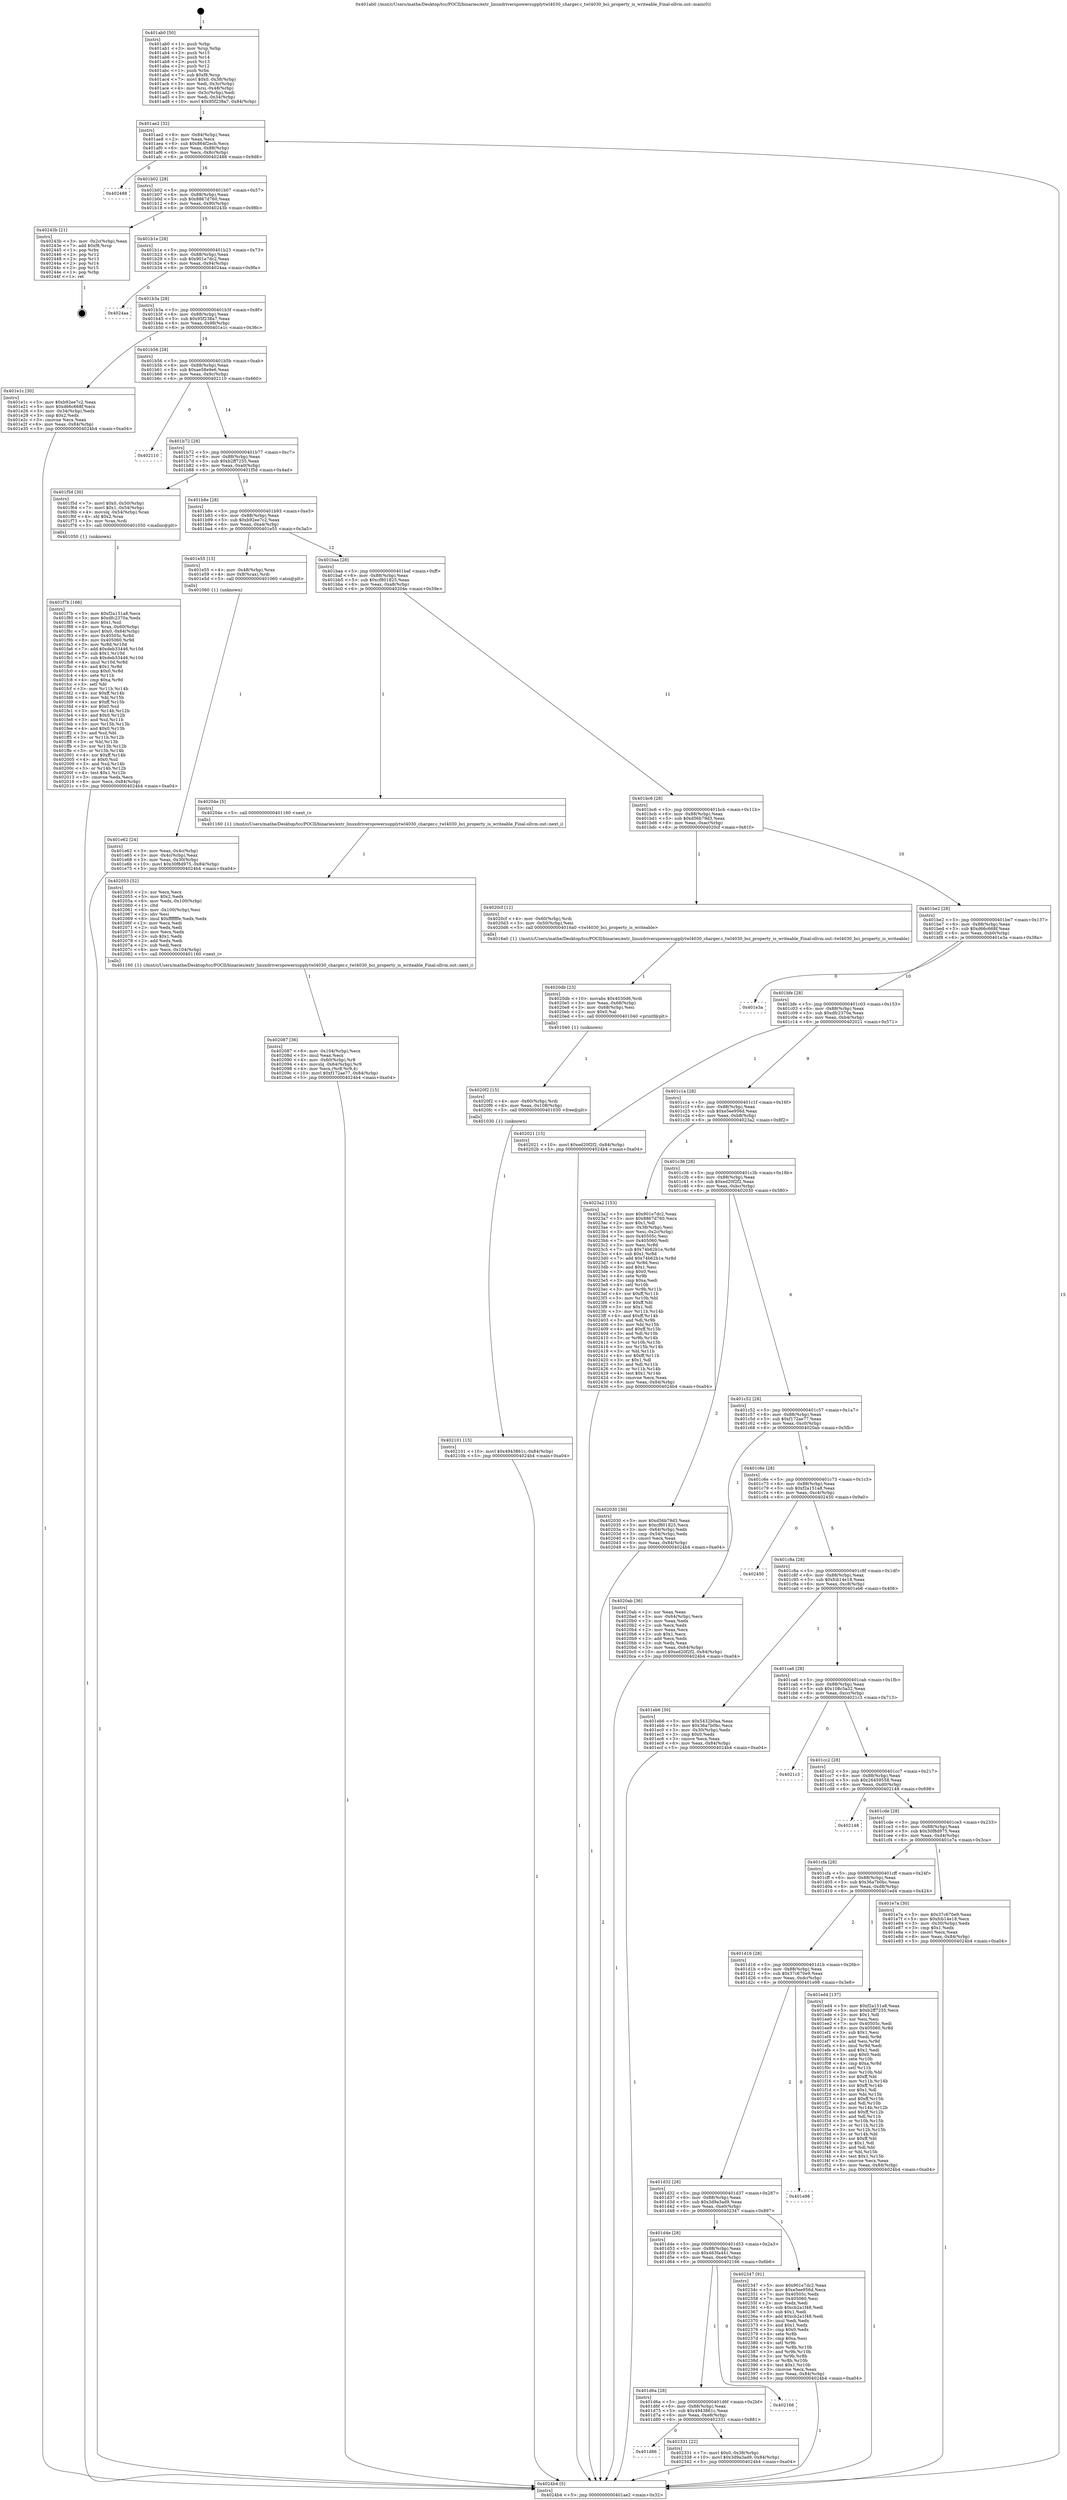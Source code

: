 digraph "0x401ab0" {
  label = "0x401ab0 (/mnt/c/Users/mathe/Desktop/tcc/POCII/binaries/extr_linuxdriverspowersupplytwl4030_charger.c_twl4030_bci_property_is_writeable_Final-ollvm.out::main(0))"
  labelloc = "t"
  node[shape=record]

  Entry [label="",width=0.3,height=0.3,shape=circle,fillcolor=black,style=filled]
  "0x401ae2" [label="{
     0x401ae2 [32]\l
     | [instrs]\l
     &nbsp;&nbsp;0x401ae2 \<+6\>: mov -0x84(%rbp),%eax\l
     &nbsp;&nbsp;0x401ae8 \<+2\>: mov %eax,%ecx\l
     &nbsp;&nbsp;0x401aea \<+6\>: sub $0x864f2ecb,%ecx\l
     &nbsp;&nbsp;0x401af0 \<+6\>: mov %eax,-0x88(%rbp)\l
     &nbsp;&nbsp;0x401af6 \<+6\>: mov %ecx,-0x8c(%rbp)\l
     &nbsp;&nbsp;0x401afc \<+6\>: je 0000000000402488 \<main+0x9d8\>\l
  }"]
  "0x402488" [label="{
     0x402488\l
  }", style=dashed]
  "0x401b02" [label="{
     0x401b02 [28]\l
     | [instrs]\l
     &nbsp;&nbsp;0x401b02 \<+5\>: jmp 0000000000401b07 \<main+0x57\>\l
     &nbsp;&nbsp;0x401b07 \<+6\>: mov -0x88(%rbp),%eax\l
     &nbsp;&nbsp;0x401b0d \<+5\>: sub $0x8867d760,%eax\l
     &nbsp;&nbsp;0x401b12 \<+6\>: mov %eax,-0x90(%rbp)\l
     &nbsp;&nbsp;0x401b18 \<+6\>: je 000000000040243b \<main+0x98b\>\l
  }"]
  Exit [label="",width=0.3,height=0.3,shape=circle,fillcolor=black,style=filled,peripheries=2]
  "0x40243b" [label="{
     0x40243b [21]\l
     | [instrs]\l
     &nbsp;&nbsp;0x40243b \<+3\>: mov -0x2c(%rbp),%eax\l
     &nbsp;&nbsp;0x40243e \<+7\>: add $0xf8,%rsp\l
     &nbsp;&nbsp;0x402445 \<+1\>: pop %rbx\l
     &nbsp;&nbsp;0x402446 \<+2\>: pop %r12\l
     &nbsp;&nbsp;0x402448 \<+2\>: pop %r13\l
     &nbsp;&nbsp;0x40244a \<+2\>: pop %r14\l
     &nbsp;&nbsp;0x40244c \<+2\>: pop %r15\l
     &nbsp;&nbsp;0x40244e \<+1\>: pop %rbp\l
     &nbsp;&nbsp;0x40244f \<+1\>: ret\l
  }"]
  "0x401b1e" [label="{
     0x401b1e [28]\l
     | [instrs]\l
     &nbsp;&nbsp;0x401b1e \<+5\>: jmp 0000000000401b23 \<main+0x73\>\l
     &nbsp;&nbsp;0x401b23 \<+6\>: mov -0x88(%rbp),%eax\l
     &nbsp;&nbsp;0x401b29 \<+5\>: sub $0x901e7dc2,%eax\l
     &nbsp;&nbsp;0x401b2e \<+6\>: mov %eax,-0x94(%rbp)\l
     &nbsp;&nbsp;0x401b34 \<+6\>: je 00000000004024aa \<main+0x9fa\>\l
  }"]
  "0x401d86" [label="{
     0x401d86\l
  }", style=dashed]
  "0x4024aa" [label="{
     0x4024aa\l
  }", style=dashed]
  "0x401b3a" [label="{
     0x401b3a [28]\l
     | [instrs]\l
     &nbsp;&nbsp;0x401b3a \<+5\>: jmp 0000000000401b3f \<main+0x8f\>\l
     &nbsp;&nbsp;0x401b3f \<+6\>: mov -0x88(%rbp),%eax\l
     &nbsp;&nbsp;0x401b45 \<+5\>: sub $0x95f238a7,%eax\l
     &nbsp;&nbsp;0x401b4a \<+6\>: mov %eax,-0x98(%rbp)\l
     &nbsp;&nbsp;0x401b50 \<+6\>: je 0000000000401e1c \<main+0x36c\>\l
  }"]
  "0x402331" [label="{
     0x402331 [22]\l
     | [instrs]\l
     &nbsp;&nbsp;0x402331 \<+7\>: movl $0x0,-0x38(%rbp)\l
     &nbsp;&nbsp;0x402338 \<+10\>: movl $0x3d9a3ad9,-0x84(%rbp)\l
     &nbsp;&nbsp;0x402342 \<+5\>: jmp 00000000004024b4 \<main+0xa04\>\l
  }"]
  "0x401e1c" [label="{
     0x401e1c [30]\l
     | [instrs]\l
     &nbsp;&nbsp;0x401e1c \<+5\>: mov $0xb92ee7c2,%eax\l
     &nbsp;&nbsp;0x401e21 \<+5\>: mov $0xd66c668f,%ecx\l
     &nbsp;&nbsp;0x401e26 \<+3\>: mov -0x34(%rbp),%edx\l
     &nbsp;&nbsp;0x401e29 \<+3\>: cmp $0x2,%edx\l
     &nbsp;&nbsp;0x401e2c \<+3\>: cmovne %ecx,%eax\l
     &nbsp;&nbsp;0x401e2f \<+6\>: mov %eax,-0x84(%rbp)\l
     &nbsp;&nbsp;0x401e35 \<+5\>: jmp 00000000004024b4 \<main+0xa04\>\l
  }"]
  "0x401b56" [label="{
     0x401b56 [28]\l
     | [instrs]\l
     &nbsp;&nbsp;0x401b56 \<+5\>: jmp 0000000000401b5b \<main+0xab\>\l
     &nbsp;&nbsp;0x401b5b \<+6\>: mov -0x88(%rbp),%eax\l
     &nbsp;&nbsp;0x401b61 \<+5\>: sub $0xae58e9e6,%eax\l
     &nbsp;&nbsp;0x401b66 \<+6\>: mov %eax,-0x9c(%rbp)\l
     &nbsp;&nbsp;0x401b6c \<+6\>: je 0000000000402110 \<main+0x660\>\l
  }"]
  "0x4024b4" [label="{
     0x4024b4 [5]\l
     | [instrs]\l
     &nbsp;&nbsp;0x4024b4 \<+5\>: jmp 0000000000401ae2 \<main+0x32\>\l
  }"]
  "0x401ab0" [label="{
     0x401ab0 [50]\l
     | [instrs]\l
     &nbsp;&nbsp;0x401ab0 \<+1\>: push %rbp\l
     &nbsp;&nbsp;0x401ab1 \<+3\>: mov %rsp,%rbp\l
     &nbsp;&nbsp;0x401ab4 \<+2\>: push %r15\l
     &nbsp;&nbsp;0x401ab6 \<+2\>: push %r14\l
     &nbsp;&nbsp;0x401ab8 \<+2\>: push %r13\l
     &nbsp;&nbsp;0x401aba \<+2\>: push %r12\l
     &nbsp;&nbsp;0x401abc \<+1\>: push %rbx\l
     &nbsp;&nbsp;0x401abd \<+7\>: sub $0xf8,%rsp\l
     &nbsp;&nbsp;0x401ac4 \<+7\>: movl $0x0,-0x38(%rbp)\l
     &nbsp;&nbsp;0x401acb \<+3\>: mov %edi,-0x3c(%rbp)\l
     &nbsp;&nbsp;0x401ace \<+4\>: mov %rsi,-0x48(%rbp)\l
     &nbsp;&nbsp;0x401ad2 \<+3\>: mov -0x3c(%rbp),%edi\l
     &nbsp;&nbsp;0x401ad5 \<+3\>: mov %edi,-0x34(%rbp)\l
     &nbsp;&nbsp;0x401ad8 \<+10\>: movl $0x95f238a7,-0x84(%rbp)\l
  }"]
  "0x401d6a" [label="{
     0x401d6a [28]\l
     | [instrs]\l
     &nbsp;&nbsp;0x401d6a \<+5\>: jmp 0000000000401d6f \<main+0x2bf\>\l
     &nbsp;&nbsp;0x401d6f \<+6\>: mov -0x88(%rbp),%eax\l
     &nbsp;&nbsp;0x401d75 \<+5\>: sub $0x4943861c,%eax\l
     &nbsp;&nbsp;0x401d7a \<+6\>: mov %eax,-0xe8(%rbp)\l
     &nbsp;&nbsp;0x401d80 \<+6\>: je 0000000000402331 \<main+0x881\>\l
  }"]
  "0x402110" [label="{
     0x402110\l
  }", style=dashed]
  "0x401b72" [label="{
     0x401b72 [28]\l
     | [instrs]\l
     &nbsp;&nbsp;0x401b72 \<+5\>: jmp 0000000000401b77 \<main+0xc7\>\l
     &nbsp;&nbsp;0x401b77 \<+6\>: mov -0x88(%rbp),%eax\l
     &nbsp;&nbsp;0x401b7d \<+5\>: sub $0xb2ff7255,%eax\l
     &nbsp;&nbsp;0x401b82 \<+6\>: mov %eax,-0xa0(%rbp)\l
     &nbsp;&nbsp;0x401b88 \<+6\>: je 0000000000401f5d \<main+0x4ad\>\l
  }"]
  "0x402166" [label="{
     0x402166\l
  }", style=dashed]
  "0x401f5d" [label="{
     0x401f5d [30]\l
     | [instrs]\l
     &nbsp;&nbsp;0x401f5d \<+7\>: movl $0x0,-0x50(%rbp)\l
     &nbsp;&nbsp;0x401f64 \<+7\>: movl $0x1,-0x54(%rbp)\l
     &nbsp;&nbsp;0x401f6b \<+4\>: movslq -0x54(%rbp),%rax\l
     &nbsp;&nbsp;0x401f6f \<+4\>: shl $0x2,%rax\l
     &nbsp;&nbsp;0x401f73 \<+3\>: mov %rax,%rdi\l
     &nbsp;&nbsp;0x401f76 \<+5\>: call 0000000000401050 \<malloc@plt\>\l
     | [calls]\l
     &nbsp;&nbsp;0x401050 \{1\} (unknown)\l
  }"]
  "0x401b8e" [label="{
     0x401b8e [28]\l
     | [instrs]\l
     &nbsp;&nbsp;0x401b8e \<+5\>: jmp 0000000000401b93 \<main+0xe3\>\l
     &nbsp;&nbsp;0x401b93 \<+6\>: mov -0x88(%rbp),%eax\l
     &nbsp;&nbsp;0x401b99 \<+5\>: sub $0xb92ee7c2,%eax\l
     &nbsp;&nbsp;0x401b9e \<+6\>: mov %eax,-0xa4(%rbp)\l
     &nbsp;&nbsp;0x401ba4 \<+6\>: je 0000000000401e55 \<main+0x3a5\>\l
  }"]
  "0x401d4e" [label="{
     0x401d4e [28]\l
     | [instrs]\l
     &nbsp;&nbsp;0x401d4e \<+5\>: jmp 0000000000401d53 \<main+0x2a3\>\l
     &nbsp;&nbsp;0x401d53 \<+6\>: mov -0x88(%rbp),%eax\l
     &nbsp;&nbsp;0x401d59 \<+5\>: sub $0x463fa441,%eax\l
     &nbsp;&nbsp;0x401d5e \<+6\>: mov %eax,-0xe4(%rbp)\l
     &nbsp;&nbsp;0x401d64 \<+6\>: je 0000000000402166 \<main+0x6b6\>\l
  }"]
  "0x401e55" [label="{
     0x401e55 [13]\l
     | [instrs]\l
     &nbsp;&nbsp;0x401e55 \<+4\>: mov -0x48(%rbp),%rax\l
     &nbsp;&nbsp;0x401e59 \<+4\>: mov 0x8(%rax),%rdi\l
     &nbsp;&nbsp;0x401e5d \<+5\>: call 0000000000401060 \<atoi@plt\>\l
     | [calls]\l
     &nbsp;&nbsp;0x401060 \{1\} (unknown)\l
  }"]
  "0x401baa" [label="{
     0x401baa [28]\l
     | [instrs]\l
     &nbsp;&nbsp;0x401baa \<+5\>: jmp 0000000000401baf \<main+0xff\>\l
     &nbsp;&nbsp;0x401baf \<+6\>: mov -0x88(%rbp),%eax\l
     &nbsp;&nbsp;0x401bb5 \<+5\>: sub $0xcf801825,%eax\l
     &nbsp;&nbsp;0x401bba \<+6\>: mov %eax,-0xa8(%rbp)\l
     &nbsp;&nbsp;0x401bc0 \<+6\>: je 000000000040204e \<main+0x59e\>\l
  }"]
  "0x401e62" [label="{
     0x401e62 [24]\l
     | [instrs]\l
     &nbsp;&nbsp;0x401e62 \<+3\>: mov %eax,-0x4c(%rbp)\l
     &nbsp;&nbsp;0x401e65 \<+3\>: mov -0x4c(%rbp),%eax\l
     &nbsp;&nbsp;0x401e68 \<+3\>: mov %eax,-0x30(%rbp)\l
     &nbsp;&nbsp;0x401e6b \<+10\>: movl $0x30f8d975,-0x84(%rbp)\l
     &nbsp;&nbsp;0x401e75 \<+5\>: jmp 00000000004024b4 \<main+0xa04\>\l
  }"]
  "0x402347" [label="{
     0x402347 [91]\l
     | [instrs]\l
     &nbsp;&nbsp;0x402347 \<+5\>: mov $0x901e7dc2,%eax\l
     &nbsp;&nbsp;0x40234c \<+5\>: mov $0xe5ee956d,%ecx\l
     &nbsp;&nbsp;0x402351 \<+7\>: mov 0x40505c,%edx\l
     &nbsp;&nbsp;0x402358 \<+7\>: mov 0x405060,%esi\l
     &nbsp;&nbsp;0x40235f \<+2\>: mov %edx,%edi\l
     &nbsp;&nbsp;0x402361 \<+6\>: sub $0xcb2a1f48,%edi\l
     &nbsp;&nbsp;0x402367 \<+3\>: sub $0x1,%edi\l
     &nbsp;&nbsp;0x40236a \<+6\>: add $0xcb2a1f48,%edi\l
     &nbsp;&nbsp;0x402370 \<+3\>: imul %edi,%edx\l
     &nbsp;&nbsp;0x402373 \<+3\>: and $0x1,%edx\l
     &nbsp;&nbsp;0x402376 \<+3\>: cmp $0x0,%edx\l
     &nbsp;&nbsp;0x402379 \<+4\>: sete %r8b\l
     &nbsp;&nbsp;0x40237d \<+3\>: cmp $0xa,%esi\l
     &nbsp;&nbsp;0x402380 \<+4\>: setl %r9b\l
     &nbsp;&nbsp;0x402384 \<+3\>: mov %r8b,%r10b\l
     &nbsp;&nbsp;0x402387 \<+3\>: and %r9b,%r10b\l
     &nbsp;&nbsp;0x40238a \<+3\>: xor %r9b,%r8b\l
     &nbsp;&nbsp;0x40238d \<+3\>: or %r8b,%r10b\l
     &nbsp;&nbsp;0x402390 \<+4\>: test $0x1,%r10b\l
     &nbsp;&nbsp;0x402394 \<+3\>: cmovne %ecx,%eax\l
     &nbsp;&nbsp;0x402397 \<+6\>: mov %eax,-0x84(%rbp)\l
     &nbsp;&nbsp;0x40239d \<+5\>: jmp 00000000004024b4 \<main+0xa04\>\l
  }"]
  "0x40204e" [label="{
     0x40204e [5]\l
     | [instrs]\l
     &nbsp;&nbsp;0x40204e \<+5\>: call 0000000000401160 \<next_i\>\l
     | [calls]\l
     &nbsp;&nbsp;0x401160 \{1\} (/mnt/c/Users/mathe/Desktop/tcc/POCII/binaries/extr_linuxdriverspowersupplytwl4030_charger.c_twl4030_bci_property_is_writeable_Final-ollvm.out::next_i)\l
  }"]
  "0x401bc6" [label="{
     0x401bc6 [28]\l
     | [instrs]\l
     &nbsp;&nbsp;0x401bc6 \<+5\>: jmp 0000000000401bcb \<main+0x11b\>\l
     &nbsp;&nbsp;0x401bcb \<+6\>: mov -0x88(%rbp),%eax\l
     &nbsp;&nbsp;0x401bd1 \<+5\>: sub $0xd56b79d3,%eax\l
     &nbsp;&nbsp;0x401bd6 \<+6\>: mov %eax,-0xac(%rbp)\l
     &nbsp;&nbsp;0x401bdc \<+6\>: je 00000000004020cf \<main+0x61f\>\l
  }"]
  "0x401d32" [label="{
     0x401d32 [28]\l
     | [instrs]\l
     &nbsp;&nbsp;0x401d32 \<+5\>: jmp 0000000000401d37 \<main+0x287\>\l
     &nbsp;&nbsp;0x401d37 \<+6\>: mov -0x88(%rbp),%eax\l
     &nbsp;&nbsp;0x401d3d \<+5\>: sub $0x3d9a3ad9,%eax\l
     &nbsp;&nbsp;0x401d42 \<+6\>: mov %eax,-0xe0(%rbp)\l
     &nbsp;&nbsp;0x401d48 \<+6\>: je 0000000000402347 \<main+0x897\>\l
  }"]
  "0x4020cf" [label="{
     0x4020cf [12]\l
     | [instrs]\l
     &nbsp;&nbsp;0x4020cf \<+4\>: mov -0x60(%rbp),%rdi\l
     &nbsp;&nbsp;0x4020d3 \<+3\>: mov -0x50(%rbp),%esi\l
     &nbsp;&nbsp;0x4020d6 \<+5\>: call 00000000004016a0 \<twl4030_bci_property_is_writeable\>\l
     | [calls]\l
     &nbsp;&nbsp;0x4016a0 \{1\} (/mnt/c/Users/mathe/Desktop/tcc/POCII/binaries/extr_linuxdriverspowersupplytwl4030_charger.c_twl4030_bci_property_is_writeable_Final-ollvm.out::twl4030_bci_property_is_writeable)\l
  }"]
  "0x401be2" [label="{
     0x401be2 [28]\l
     | [instrs]\l
     &nbsp;&nbsp;0x401be2 \<+5\>: jmp 0000000000401be7 \<main+0x137\>\l
     &nbsp;&nbsp;0x401be7 \<+6\>: mov -0x88(%rbp),%eax\l
     &nbsp;&nbsp;0x401bed \<+5\>: sub $0xd66c668f,%eax\l
     &nbsp;&nbsp;0x401bf2 \<+6\>: mov %eax,-0xb0(%rbp)\l
     &nbsp;&nbsp;0x401bf8 \<+6\>: je 0000000000401e3a \<main+0x38a\>\l
  }"]
  "0x401e98" [label="{
     0x401e98\l
  }", style=dashed]
  "0x401e3a" [label="{
     0x401e3a\l
  }", style=dashed]
  "0x401bfe" [label="{
     0x401bfe [28]\l
     | [instrs]\l
     &nbsp;&nbsp;0x401bfe \<+5\>: jmp 0000000000401c03 \<main+0x153\>\l
     &nbsp;&nbsp;0x401c03 \<+6\>: mov -0x88(%rbp),%eax\l
     &nbsp;&nbsp;0x401c09 \<+5\>: sub $0xdfc2370a,%eax\l
     &nbsp;&nbsp;0x401c0e \<+6\>: mov %eax,-0xb4(%rbp)\l
     &nbsp;&nbsp;0x401c14 \<+6\>: je 0000000000402021 \<main+0x571\>\l
  }"]
  "0x402101" [label="{
     0x402101 [15]\l
     | [instrs]\l
     &nbsp;&nbsp;0x402101 \<+10\>: movl $0x4943861c,-0x84(%rbp)\l
     &nbsp;&nbsp;0x40210b \<+5\>: jmp 00000000004024b4 \<main+0xa04\>\l
  }"]
  "0x402021" [label="{
     0x402021 [15]\l
     | [instrs]\l
     &nbsp;&nbsp;0x402021 \<+10\>: movl $0xed20f2f2,-0x84(%rbp)\l
     &nbsp;&nbsp;0x40202b \<+5\>: jmp 00000000004024b4 \<main+0xa04\>\l
  }"]
  "0x401c1a" [label="{
     0x401c1a [28]\l
     | [instrs]\l
     &nbsp;&nbsp;0x401c1a \<+5\>: jmp 0000000000401c1f \<main+0x16f\>\l
     &nbsp;&nbsp;0x401c1f \<+6\>: mov -0x88(%rbp),%eax\l
     &nbsp;&nbsp;0x401c25 \<+5\>: sub $0xe5ee956d,%eax\l
     &nbsp;&nbsp;0x401c2a \<+6\>: mov %eax,-0xb8(%rbp)\l
     &nbsp;&nbsp;0x401c30 \<+6\>: je 00000000004023a2 \<main+0x8f2\>\l
  }"]
  "0x4020f2" [label="{
     0x4020f2 [15]\l
     | [instrs]\l
     &nbsp;&nbsp;0x4020f2 \<+4\>: mov -0x60(%rbp),%rdi\l
     &nbsp;&nbsp;0x4020f6 \<+6\>: mov %eax,-0x108(%rbp)\l
     &nbsp;&nbsp;0x4020fc \<+5\>: call 0000000000401030 \<free@plt\>\l
     | [calls]\l
     &nbsp;&nbsp;0x401030 \{1\} (unknown)\l
  }"]
  "0x4023a2" [label="{
     0x4023a2 [153]\l
     | [instrs]\l
     &nbsp;&nbsp;0x4023a2 \<+5\>: mov $0x901e7dc2,%eax\l
     &nbsp;&nbsp;0x4023a7 \<+5\>: mov $0x8867d760,%ecx\l
     &nbsp;&nbsp;0x4023ac \<+2\>: mov $0x1,%dl\l
     &nbsp;&nbsp;0x4023ae \<+3\>: mov -0x38(%rbp),%esi\l
     &nbsp;&nbsp;0x4023b1 \<+3\>: mov %esi,-0x2c(%rbp)\l
     &nbsp;&nbsp;0x4023b4 \<+7\>: mov 0x40505c,%esi\l
     &nbsp;&nbsp;0x4023bb \<+7\>: mov 0x405060,%edi\l
     &nbsp;&nbsp;0x4023c2 \<+3\>: mov %esi,%r8d\l
     &nbsp;&nbsp;0x4023c5 \<+7\>: sub $0x74b62b1e,%r8d\l
     &nbsp;&nbsp;0x4023cc \<+4\>: sub $0x1,%r8d\l
     &nbsp;&nbsp;0x4023d0 \<+7\>: add $0x74b62b1e,%r8d\l
     &nbsp;&nbsp;0x4023d7 \<+4\>: imul %r8d,%esi\l
     &nbsp;&nbsp;0x4023db \<+3\>: and $0x1,%esi\l
     &nbsp;&nbsp;0x4023de \<+3\>: cmp $0x0,%esi\l
     &nbsp;&nbsp;0x4023e1 \<+4\>: sete %r9b\l
     &nbsp;&nbsp;0x4023e5 \<+3\>: cmp $0xa,%edi\l
     &nbsp;&nbsp;0x4023e8 \<+4\>: setl %r10b\l
     &nbsp;&nbsp;0x4023ec \<+3\>: mov %r9b,%r11b\l
     &nbsp;&nbsp;0x4023ef \<+4\>: xor $0xff,%r11b\l
     &nbsp;&nbsp;0x4023f3 \<+3\>: mov %r10b,%bl\l
     &nbsp;&nbsp;0x4023f6 \<+3\>: xor $0xff,%bl\l
     &nbsp;&nbsp;0x4023f9 \<+3\>: xor $0x1,%dl\l
     &nbsp;&nbsp;0x4023fc \<+3\>: mov %r11b,%r14b\l
     &nbsp;&nbsp;0x4023ff \<+4\>: and $0xff,%r14b\l
     &nbsp;&nbsp;0x402403 \<+3\>: and %dl,%r9b\l
     &nbsp;&nbsp;0x402406 \<+3\>: mov %bl,%r15b\l
     &nbsp;&nbsp;0x402409 \<+4\>: and $0xff,%r15b\l
     &nbsp;&nbsp;0x40240d \<+3\>: and %dl,%r10b\l
     &nbsp;&nbsp;0x402410 \<+3\>: or %r9b,%r14b\l
     &nbsp;&nbsp;0x402413 \<+3\>: or %r10b,%r15b\l
     &nbsp;&nbsp;0x402416 \<+3\>: xor %r15b,%r14b\l
     &nbsp;&nbsp;0x402419 \<+3\>: or %bl,%r11b\l
     &nbsp;&nbsp;0x40241c \<+4\>: xor $0xff,%r11b\l
     &nbsp;&nbsp;0x402420 \<+3\>: or $0x1,%dl\l
     &nbsp;&nbsp;0x402423 \<+3\>: and %dl,%r11b\l
     &nbsp;&nbsp;0x402426 \<+3\>: or %r11b,%r14b\l
     &nbsp;&nbsp;0x402429 \<+4\>: test $0x1,%r14b\l
     &nbsp;&nbsp;0x40242d \<+3\>: cmovne %ecx,%eax\l
     &nbsp;&nbsp;0x402430 \<+6\>: mov %eax,-0x84(%rbp)\l
     &nbsp;&nbsp;0x402436 \<+5\>: jmp 00000000004024b4 \<main+0xa04\>\l
  }"]
  "0x401c36" [label="{
     0x401c36 [28]\l
     | [instrs]\l
     &nbsp;&nbsp;0x401c36 \<+5\>: jmp 0000000000401c3b \<main+0x18b\>\l
     &nbsp;&nbsp;0x401c3b \<+6\>: mov -0x88(%rbp),%eax\l
     &nbsp;&nbsp;0x401c41 \<+5\>: sub $0xed20f2f2,%eax\l
     &nbsp;&nbsp;0x401c46 \<+6\>: mov %eax,-0xbc(%rbp)\l
     &nbsp;&nbsp;0x401c4c \<+6\>: je 0000000000402030 \<main+0x580\>\l
  }"]
  "0x4020db" [label="{
     0x4020db [23]\l
     | [instrs]\l
     &nbsp;&nbsp;0x4020db \<+10\>: movabs $0x4030d6,%rdi\l
     &nbsp;&nbsp;0x4020e5 \<+3\>: mov %eax,-0x68(%rbp)\l
     &nbsp;&nbsp;0x4020e8 \<+3\>: mov -0x68(%rbp),%esi\l
     &nbsp;&nbsp;0x4020eb \<+2\>: mov $0x0,%al\l
     &nbsp;&nbsp;0x4020ed \<+5\>: call 0000000000401040 \<printf@plt\>\l
     | [calls]\l
     &nbsp;&nbsp;0x401040 \{1\} (unknown)\l
  }"]
  "0x402030" [label="{
     0x402030 [30]\l
     | [instrs]\l
     &nbsp;&nbsp;0x402030 \<+5\>: mov $0xd56b79d3,%eax\l
     &nbsp;&nbsp;0x402035 \<+5\>: mov $0xcf801825,%ecx\l
     &nbsp;&nbsp;0x40203a \<+3\>: mov -0x64(%rbp),%edx\l
     &nbsp;&nbsp;0x40203d \<+3\>: cmp -0x54(%rbp),%edx\l
     &nbsp;&nbsp;0x402040 \<+3\>: cmovl %ecx,%eax\l
     &nbsp;&nbsp;0x402043 \<+6\>: mov %eax,-0x84(%rbp)\l
     &nbsp;&nbsp;0x402049 \<+5\>: jmp 00000000004024b4 \<main+0xa04\>\l
  }"]
  "0x401c52" [label="{
     0x401c52 [28]\l
     | [instrs]\l
     &nbsp;&nbsp;0x401c52 \<+5\>: jmp 0000000000401c57 \<main+0x1a7\>\l
     &nbsp;&nbsp;0x401c57 \<+6\>: mov -0x88(%rbp),%eax\l
     &nbsp;&nbsp;0x401c5d \<+5\>: sub $0xf172ae77,%eax\l
     &nbsp;&nbsp;0x401c62 \<+6\>: mov %eax,-0xc0(%rbp)\l
     &nbsp;&nbsp;0x401c68 \<+6\>: je 00000000004020ab \<main+0x5fb\>\l
  }"]
  "0x402087" [label="{
     0x402087 [36]\l
     | [instrs]\l
     &nbsp;&nbsp;0x402087 \<+6\>: mov -0x104(%rbp),%ecx\l
     &nbsp;&nbsp;0x40208d \<+3\>: imul %eax,%ecx\l
     &nbsp;&nbsp;0x402090 \<+4\>: mov -0x60(%rbp),%r8\l
     &nbsp;&nbsp;0x402094 \<+4\>: movslq -0x64(%rbp),%r9\l
     &nbsp;&nbsp;0x402098 \<+4\>: mov %ecx,(%r8,%r9,4)\l
     &nbsp;&nbsp;0x40209c \<+10\>: movl $0xf172ae77,-0x84(%rbp)\l
     &nbsp;&nbsp;0x4020a6 \<+5\>: jmp 00000000004024b4 \<main+0xa04\>\l
  }"]
  "0x4020ab" [label="{
     0x4020ab [36]\l
     | [instrs]\l
     &nbsp;&nbsp;0x4020ab \<+2\>: xor %eax,%eax\l
     &nbsp;&nbsp;0x4020ad \<+3\>: mov -0x64(%rbp),%ecx\l
     &nbsp;&nbsp;0x4020b0 \<+2\>: mov %eax,%edx\l
     &nbsp;&nbsp;0x4020b2 \<+2\>: sub %ecx,%edx\l
     &nbsp;&nbsp;0x4020b4 \<+2\>: mov %eax,%ecx\l
     &nbsp;&nbsp;0x4020b6 \<+3\>: sub $0x1,%ecx\l
     &nbsp;&nbsp;0x4020b9 \<+2\>: add %ecx,%edx\l
     &nbsp;&nbsp;0x4020bb \<+2\>: sub %edx,%eax\l
     &nbsp;&nbsp;0x4020bd \<+3\>: mov %eax,-0x64(%rbp)\l
     &nbsp;&nbsp;0x4020c0 \<+10\>: movl $0xed20f2f2,-0x84(%rbp)\l
     &nbsp;&nbsp;0x4020ca \<+5\>: jmp 00000000004024b4 \<main+0xa04\>\l
  }"]
  "0x401c6e" [label="{
     0x401c6e [28]\l
     | [instrs]\l
     &nbsp;&nbsp;0x401c6e \<+5\>: jmp 0000000000401c73 \<main+0x1c3\>\l
     &nbsp;&nbsp;0x401c73 \<+6\>: mov -0x88(%rbp),%eax\l
     &nbsp;&nbsp;0x401c79 \<+5\>: sub $0xf2a151a8,%eax\l
     &nbsp;&nbsp;0x401c7e \<+6\>: mov %eax,-0xc4(%rbp)\l
     &nbsp;&nbsp;0x401c84 \<+6\>: je 0000000000402450 \<main+0x9a0\>\l
  }"]
  "0x402053" [label="{
     0x402053 [52]\l
     | [instrs]\l
     &nbsp;&nbsp;0x402053 \<+2\>: xor %ecx,%ecx\l
     &nbsp;&nbsp;0x402055 \<+5\>: mov $0x2,%edx\l
     &nbsp;&nbsp;0x40205a \<+6\>: mov %edx,-0x100(%rbp)\l
     &nbsp;&nbsp;0x402060 \<+1\>: cltd\l
     &nbsp;&nbsp;0x402061 \<+6\>: mov -0x100(%rbp),%esi\l
     &nbsp;&nbsp;0x402067 \<+2\>: idiv %esi\l
     &nbsp;&nbsp;0x402069 \<+6\>: imul $0xfffffffe,%edx,%edx\l
     &nbsp;&nbsp;0x40206f \<+2\>: mov %ecx,%edi\l
     &nbsp;&nbsp;0x402071 \<+2\>: sub %edx,%edi\l
     &nbsp;&nbsp;0x402073 \<+2\>: mov %ecx,%edx\l
     &nbsp;&nbsp;0x402075 \<+3\>: sub $0x1,%edx\l
     &nbsp;&nbsp;0x402078 \<+2\>: add %edx,%edi\l
     &nbsp;&nbsp;0x40207a \<+2\>: sub %edi,%ecx\l
     &nbsp;&nbsp;0x40207c \<+6\>: mov %ecx,-0x104(%rbp)\l
     &nbsp;&nbsp;0x402082 \<+5\>: call 0000000000401160 \<next_i\>\l
     | [calls]\l
     &nbsp;&nbsp;0x401160 \{1\} (/mnt/c/Users/mathe/Desktop/tcc/POCII/binaries/extr_linuxdriverspowersupplytwl4030_charger.c_twl4030_bci_property_is_writeable_Final-ollvm.out::next_i)\l
  }"]
  "0x402450" [label="{
     0x402450\l
  }", style=dashed]
  "0x401c8a" [label="{
     0x401c8a [28]\l
     | [instrs]\l
     &nbsp;&nbsp;0x401c8a \<+5\>: jmp 0000000000401c8f \<main+0x1df\>\l
     &nbsp;&nbsp;0x401c8f \<+6\>: mov -0x88(%rbp),%eax\l
     &nbsp;&nbsp;0x401c95 \<+5\>: sub $0xfcb14e18,%eax\l
     &nbsp;&nbsp;0x401c9a \<+6\>: mov %eax,-0xc8(%rbp)\l
     &nbsp;&nbsp;0x401ca0 \<+6\>: je 0000000000401eb6 \<main+0x406\>\l
  }"]
  "0x401f7b" [label="{
     0x401f7b [166]\l
     | [instrs]\l
     &nbsp;&nbsp;0x401f7b \<+5\>: mov $0xf2a151a8,%ecx\l
     &nbsp;&nbsp;0x401f80 \<+5\>: mov $0xdfc2370a,%edx\l
     &nbsp;&nbsp;0x401f85 \<+3\>: mov $0x1,%sil\l
     &nbsp;&nbsp;0x401f88 \<+4\>: mov %rax,-0x60(%rbp)\l
     &nbsp;&nbsp;0x401f8c \<+7\>: movl $0x0,-0x64(%rbp)\l
     &nbsp;&nbsp;0x401f93 \<+8\>: mov 0x40505c,%r8d\l
     &nbsp;&nbsp;0x401f9b \<+8\>: mov 0x405060,%r9d\l
     &nbsp;&nbsp;0x401fa3 \<+3\>: mov %r8d,%r10d\l
     &nbsp;&nbsp;0x401fa6 \<+7\>: add $0xdeb33446,%r10d\l
     &nbsp;&nbsp;0x401fad \<+4\>: sub $0x1,%r10d\l
     &nbsp;&nbsp;0x401fb1 \<+7\>: sub $0xdeb33446,%r10d\l
     &nbsp;&nbsp;0x401fb8 \<+4\>: imul %r10d,%r8d\l
     &nbsp;&nbsp;0x401fbc \<+4\>: and $0x1,%r8d\l
     &nbsp;&nbsp;0x401fc0 \<+4\>: cmp $0x0,%r8d\l
     &nbsp;&nbsp;0x401fc4 \<+4\>: sete %r11b\l
     &nbsp;&nbsp;0x401fc8 \<+4\>: cmp $0xa,%r9d\l
     &nbsp;&nbsp;0x401fcc \<+3\>: setl %bl\l
     &nbsp;&nbsp;0x401fcf \<+3\>: mov %r11b,%r14b\l
     &nbsp;&nbsp;0x401fd2 \<+4\>: xor $0xff,%r14b\l
     &nbsp;&nbsp;0x401fd6 \<+3\>: mov %bl,%r15b\l
     &nbsp;&nbsp;0x401fd9 \<+4\>: xor $0xff,%r15b\l
     &nbsp;&nbsp;0x401fdd \<+4\>: xor $0x0,%sil\l
     &nbsp;&nbsp;0x401fe1 \<+3\>: mov %r14b,%r12b\l
     &nbsp;&nbsp;0x401fe4 \<+4\>: and $0x0,%r12b\l
     &nbsp;&nbsp;0x401fe8 \<+3\>: and %sil,%r11b\l
     &nbsp;&nbsp;0x401feb \<+3\>: mov %r15b,%r13b\l
     &nbsp;&nbsp;0x401fee \<+4\>: and $0x0,%r13b\l
     &nbsp;&nbsp;0x401ff2 \<+3\>: and %sil,%bl\l
     &nbsp;&nbsp;0x401ff5 \<+3\>: or %r11b,%r12b\l
     &nbsp;&nbsp;0x401ff8 \<+3\>: or %bl,%r13b\l
     &nbsp;&nbsp;0x401ffb \<+3\>: xor %r13b,%r12b\l
     &nbsp;&nbsp;0x401ffe \<+3\>: or %r15b,%r14b\l
     &nbsp;&nbsp;0x402001 \<+4\>: xor $0xff,%r14b\l
     &nbsp;&nbsp;0x402005 \<+4\>: or $0x0,%sil\l
     &nbsp;&nbsp;0x402009 \<+3\>: and %sil,%r14b\l
     &nbsp;&nbsp;0x40200c \<+3\>: or %r14b,%r12b\l
     &nbsp;&nbsp;0x40200f \<+4\>: test $0x1,%r12b\l
     &nbsp;&nbsp;0x402013 \<+3\>: cmovne %edx,%ecx\l
     &nbsp;&nbsp;0x402016 \<+6\>: mov %ecx,-0x84(%rbp)\l
     &nbsp;&nbsp;0x40201c \<+5\>: jmp 00000000004024b4 \<main+0xa04\>\l
  }"]
  "0x401eb6" [label="{
     0x401eb6 [30]\l
     | [instrs]\l
     &nbsp;&nbsp;0x401eb6 \<+5\>: mov $0x5432b0aa,%eax\l
     &nbsp;&nbsp;0x401ebb \<+5\>: mov $0x36a7b0bc,%ecx\l
     &nbsp;&nbsp;0x401ec0 \<+3\>: mov -0x30(%rbp),%edx\l
     &nbsp;&nbsp;0x401ec3 \<+3\>: cmp $0x0,%edx\l
     &nbsp;&nbsp;0x401ec6 \<+3\>: cmove %ecx,%eax\l
     &nbsp;&nbsp;0x401ec9 \<+6\>: mov %eax,-0x84(%rbp)\l
     &nbsp;&nbsp;0x401ecf \<+5\>: jmp 00000000004024b4 \<main+0xa04\>\l
  }"]
  "0x401ca6" [label="{
     0x401ca6 [28]\l
     | [instrs]\l
     &nbsp;&nbsp;0x401ca6 \<+5\>: jmp 0000000000401cab \<main+0x1fb\>\l
     &nbsp;&nbsp;0x401cab \<+6\>: mov -0x88(%rbp),%eax\l
     &nbsp;&nbsp;0x401cb1 \<+5\>: sub $0x108c5a32,%eax\l
     &nbsp;&nbsp;0x401cb6 \<+6\>: mov %eax,-0xcc(%rbp)\l
     &nbsp;&nbsp;0x401cbc \<+6\>: je 00000000004021c3 \<main+0x713\>\l
  }"]
  "0x401d16" [label="{
     0x401d16 [28]\l
     | [instrs]\l
     &nbsp;&nbsp;0x401d16 \<+5\>: jmp 0000000000401d1b \<main+0x26b\>\l
     &nbsp;&nbsp;0x401d1b \<+6\>: mov -0x88(%rbp),%eax\l
     &nbsp;&nbsp;0x401d21 \<+5\>: sub $0x37c670e9,%eax\l
     &nbsp;&nbsp;0x401d26 \<+6\>: mov %eax,-0xdc(%rbp)\l
     &nbsp;&nbsp;0x401d2c \<+6\>: je 0000000000401e98 \<main+0x3e8\>\l
  }"]
  "0x4021c3" [label="{
     0x4021c3\l
  }", style=dashed]
  "0x401cc2" [label="{
     0x401cc2 [28]\l
     | [instrs]\l
     &nbsp;&nbsp;0x401cc2 \<+5\>: jmp 0000000000401cc7 \<main+0x217\>\l
     &nbsp;&nbsp;0x401cc7 \<+6\>: mov -0x88(%rbp),%eax\l
     &nbsp;&nbsp;0x401ccd \<+5\>: sub $0x26459558,%eax\l
     &nbsp;&nbsp;0x401cd2 \<+6\>: mov %eax,-0xd0(%rbp)\l
     &nbsp;&nbsp;0x401cd8 \<+6\>: je 0000000000402148 \<main+0x698\>\l
  }"]
  "0x401ed4" [label="{
     0x401ed4 [137]\l
     | [instrs]\l
     &nbsp;&nbsp;0x401ed4 \<+5\>: mov $0xf2a151a8,%eax\l
     &nbsp;&nbsp;0x401ed9 \<+5\>: mov $0xb2ff7255,%ecx\l
     &nbsp;&nbsp;0x401ede \<+2\>: mov $0x1,%dl\l
     &nbsp;&nbsp;0x401ee0 \<+2\>: xor %esi,%esi\l
     &nbsp;&nbsp;0x401ee2 \<+7\>: mov 0x40505c,%edi\l
     &nbsp;&nbsp;0x401ee9 \<+8\>: mov 0x405060,%r8d\l
     &nbsp;&nbsp;0x401ef1 \<+3\>: sub $0x1,%esi\l
     &nbsp;&nbsp;0x401ef4 \<+3\>: mov %edi,%r9d\l
     &nbsp;&nbsp;0x401ef7 \<+3\>: add %esi,%r9d\l
     &nbsp;&nbsp;0x401efa \<+4\>: imul %r9d,%edi\l
     &nbsp;&nbsp;0x401efe \<+3\>: and $0x1,%edi\l
     &nbsp;&nbsp;0x401f01 \<+3\>: cmp $0x0,%edi\l
     &nbsp;&nbsp;0x401f04 \<+4\>: sete %r10b\l
     &nbsp;&nbsp;0x401f08 \<+4\>: cmp $0xa,%r8d\l
     &nbsp;&nbsp;0x401f0c \<+4\>: setl %r11b\l
     &nbsp;&nbsp;0x401f10 \<+3\>: mov %r10b,%bl\l
     &nbsp;&nbsp;0x401f13 \<+3\>: xor $0xff,%bl\l
     &nbsp;&nbsp;0x401f16 \<+3\>: mov %r11b,%r14b\l
     &nbsp;&nbsp;0x401f19 \<+4\>: xor $0xff,%r14b\l
     &nbsp;&nbsp;0x401f1d \<+3\>: xor $0x1,%dl\l
     &nbsp;&nbsp;0x401f20 \<+3\>: mov %bl,%r15b\l
     &nbsp;&nbsp;0x401f23 \<+4\>: and $0xff,%r15b\l
     &nbsp;&nbsp;0x401f27 \<+3\>: and %dl,%r10b\l
     &nbsp;&nbsp;0x401f2a \<+3\>: mov %r14b,%r12b\l
     &nbsp;&nbsp;0x401f2d \<+4\>: and $0xff,%r12b\l
     &nbsp;&nbsp;0x401f31 \<+3\>: and %dl,%r11b\l
     &nbsp;&nbsp;0x401f34 \<+3\>: or %r10b,%r15b\l
     &nbsp;&nbsp;0x401f37 \<+3\>: or %r11b,%r12b\l
     &nbsp;&nbsp;0x401f3a \<+3\>: xor %r12b,%r15b\l
     &nbsp;&nbsp;0x401f3d \<+3\>: or %r14b,%bl\l
     &nbsp;&nbsp;0x401f40 \<+3\>: xor $0xff,%bl\l
     &nbsp;&nbsp;0x401f43 \<+3\>: or $0x1,%dl\l
     &nbsp;&nbsp;0x401f46 \<+2\>: and %dl,%bl\l
     &nbsp;&nbsp;0x401f48 \<+3\>: or %bl,%r15b\l
     &nbsp;&nbsp;0x401f4b \<+4\>: test $0x1,%r15b\l
     &nbsp;&nbsp;0x401f4f \<+3\>: cmovne %ecx,%eax\l
     &nbsp;&nbsp;0x401f52 \<+6\>: mov %eax,-0x84(%rbp)\l
     &nbsp;&nbsp;0x401f58 \<+5\>: jmp 00000000004024b4 \<main+0xa04\>\l
  }"]
  "0x402148" [label="{
     0x402148\l
  }", style=dashed]
  "0x401cde" [label="{
     0x401cde [28]\l
     | [instrs]\l
     &nbsp;&nbsp;0x401cde \<+5\>: jmp 0000000000401ce3 \<main+0x233\>\l
     &nbsp;&nbsp;0x401ce3 \<+6\>: mov -0x88(%rbp),%eax\l
     &nbsp;&nbsp;0x401ce9 \<+5\>: sub $0x30f8d975,%eax\l
     &nbsp;&nbsp;0x401cee \<+6\>: mov %eax,-0xd4(%rbp)\l
     &nbsp;&nbsp;0x401cf4 \<+6\>: je 0000000000401e7a \<main+0x3ca\>\l
  }"]
  "0x401cfa" [label="{
     0x401cfa [28]\l
     | [instrs]\l
     &nbsp;&nbsp;0x401cfa \<+5\>: jmp 0000000000401cff \<main+0x24f\>\l
     &nbsp;&nbsp;0x401cff \<+6\>: mov -0x88(%rbp),%eax\l
     &nbsp;&nbsp;0x401d05 \<+5\>: sub $0x36a7b0bc,%eax\l
     &nbsp;&nbsp;0x401d0a \<+6\>: mov %eax,-0xd8(%rbp)\l
     &nbsp;&nbsp;0x401d10 \<+6\>: je 0000000000401ed4 \<main+0x424\>\l
  }"]
  "0x401e7a" [label="{
     0x401e7a [30]\l
     | [instrs]\l
     &nbsp;&nbsp;0x401e7a \<+5\>: mov $0x37c670e9,%eax\l
     &nbsp;&nbsp;0x401e7f \<+5\>: mov $0xfcb14e18,%ecx\l
     &nbsp;&nbsp;0x401e84 \<+3\>: mov -0x30(%rbp),%edx\l
     &nbsp;&nbsp;0x401e87 \<+3\>: cmp $0x1,%edx\l
     &nbsp;&nbsp;0x401e8a \<+3\>: cmovl %ecx,%eax\l
     &nbsp;&nbsp;0x401e8d \<+6\>: mov %eax,-0x84(%rbp)\l
     &nbsp;&nbsp;0x401e93 \<+5\>: jmp 00000000004024b4 \<main+0xa04\>\l
  }"]
  Entry -> "0x401ab0" [label=" 1"]
  "0x401ae2" -> "0x402488" [label=" 0"]
  "0x401ae2" -> "0x401b02" [label=" 16"]
  "0x40243b" -> Exit [label=" 1"]
  "0x401b02" -> "0x40243b" [label=" 1"]
  "0x401b02" -> "0x401b1e" [label=" 15"]
  "0x4023a2" -> "0x4024b4" [label=" 1"]
  "0x401b1e" -> "0x4024aa" [label=" 0"]
  "0x401b1e" -> "0x401b3a" [label=" 15"]
  "0x402347" -> "0x4024b4" [label=" 1"]
  "0x401b3a" -> "0x401e1c" [label=" 1"]
  "0x401b3a" -> "0x401b56" [label=" 14"]
  "0x401e1c" -> "0x4024b4" [label=" 1"]
  "0x401ab0" -> "0x401ae2" [label=" 1"]
  "0x4024b4" -> "0x401ae2" [label=" 15"]
  "0x402331" -> "0x4024b4" [label=" 1"]
  "0x401b56" -> "0x402110" [label=" 0"]
  "0x401b56" -> "0x401b72" [label=" 14"]
  "0x401d6a" -> "0x402331" [label=" 1"]
  "0x401b72" -> "0x401f5d" [label=" 1"]
  "0x401b72" -> "0x401b8e" [label=" 13"]
  "0x401d6a" -> "0x401d86" [label=" 0"]
  "0x401b8e" -> "0x401e55" [label=" 1"]
  "0x401b8e" -> "0x401baa" [label=" 12"]
  "0x401e55" -> "0x401e62" [label=" 1"]
  "0x401e62" -> "0x4024b4" [label=" 1"]
  "0x401d4e" -> "0x402166" [label=" 0"]
  "0x401baa" -> "0x40204e" [label=" 1"]
  "0x401baa" -> "0x401bc6" [label=" 11"]
  "0x401d4e" -> "0x401d6a" [label=" 1"]
  "0x401bc6" -> "0x4020cf" [label=" 1"]
  "0x401bc6" -> "0x401be2" [label=" 10"]
  "0x401d32" -> "0x402347" [label=" 1"]
  "0x401be2" -> "0x401e3a" [label=" 0"]
  "0x401be2" -> "0x401bfe" [label=" 10"]
  "0x401d32" -> "0x401d4e" [label=" 1"]
  "0x401bfe" -> "0x402021" [label=" 1"]
  "0x401bfe" -> "0x401c1a" [label=" 9"]
  "0x401d16" -> "0x401e98" [label=" 0"]
  "0x401c1a" -> "0x4023a2" [label=" 1"]
  "0x401c1a" -> "0x401c36" [label=" 8"]
  "0x401d16" -> "0x401d32" [label=" 2"]
  "0x401c36" -> "0x402030" [label=" 2"]
  "0x401c36" -> "0x401c52" [label=" 6"]
  "0x402101" -> "0x4024b4" [label=" 1"]
  "0x401c52" -> "0x4020ab" [label=" 1"]
  "0x401c52" -> "0x401c6e" [label=" 5"]
  "0x4020f2" -> "0x402101" [label=" 1"]
  "0x401c6e" -> "0x402450" [label=" 0"]
  "0x401c6e" -> "0x401c8a" [label=" 5"]
  "0x4020db" -> "0x4020f2" [label=" 1"]
  "0x401c8a" -> "0x401eb6" [label=" 1"]
  "0x401c8a" -> "0x401ca6" [label=" 4"]
  "0x4020cf" -> "0x4020db" [label=" 1"]
  "0x401ca6" -> "0x4021c3" [label=" 0"]
  "0x401ca6" -> "0x401cc2" [label=" 4"]
  "0x4020ab" -> "0x4024b4" [label=" 1"]
  "0x401cc2" -> "0x402148" [label=" 0"]
  "0x401cc2" -> "0x401cde" [label=" 4"]
  "0x402087" -> "0x4024b4" [label=" 1"]
  "0x401cde" -> "0x401e7a" [label=" 1"]
  "0x401cde" -> "0x401cfa" [label=" 3"]
  "0x401e7a" -> "0x4024b4" [label=" 1"]
  "0x401eb6" -> "0x4024b4" [label=" 1"]
  "0x402053" -> "0x402087" [label=" 1"]
  "0x401cfa" -> "0x401ed4" [label=" 1"]
  "0x401cfa" -> "0x401d16" [label=" 2"]
  "0x401ed4" -> "0x4024b4" [label=" 1"]
  "0x401f5d" -> "0x401f7b" [label=" 1"]
  "0x401f7b" -> "0x4024b4" [label=" 1"]
  "0x402021" -> "0x4024b4" [label=" 1"]
  "0x402030" -> "0x4024b4" [label=" 2"]
  "0x40204e" -> "0x402053" [label=" 1"]
}
